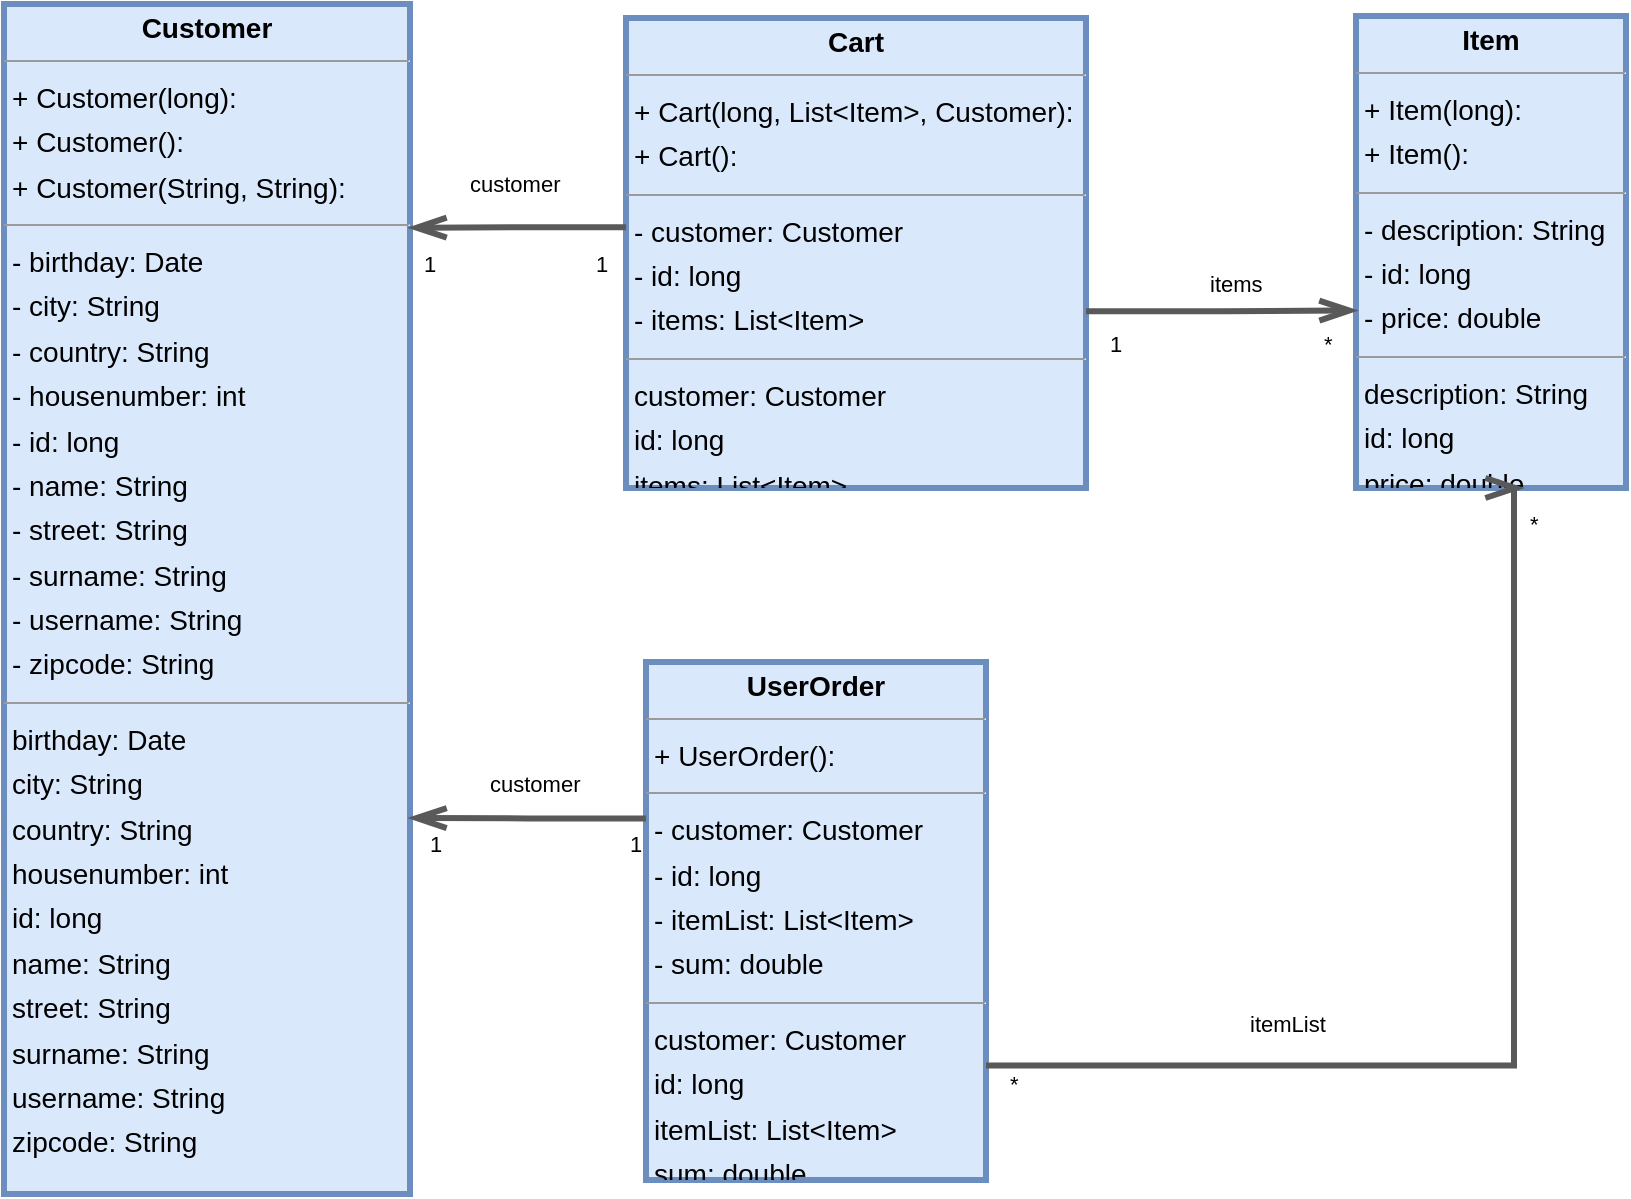 <mxfile version="22.0.0" type="device">
  <diagram id="B9jAXz5JZKH3i34ynNqD" name="Page-1">
    <mxGraphModel dx="1266" dy="1179" grid="1" gridSize="13" guides="1" tooltips="1" connect="1" arrows="1" fold="1" page="0" pageScale="1" pageWidth="827" pageHeight="1169" background="#ffffff" math="0" shadow="0">
      <root>
        <mxCell id="0" />
        <mxCell id="1" parent="0" />
        <mxCell id="node1" value="&lt;p style=&quot;margin:0px;margin-top:4px;text-align:center;&quot;&gt;&lt;b&gt;Cart&lt;/b&gt;&lt;/p&gt;&lt;hr size=&quot;1&quot;/&gt;&lt;p style=&quot;margin:0 0 0 4px;line-height:1.6;&quot;&gt;+ Cart(long, List&amp;lt;Item&amp;gt;, Customer): &lt;br/&gt;+ Cart(): &lt;/p&gt;&lt;hr size=&quot;1&quot;/&gt;&lt;p style=&quot;margin:0 0 0 4px;line-height:1.6;&quot;&gt;- customer: Customer&lt;br/&gt;- id: long&lt;br/&gt;- items: List&amp;lt;Item&amp;gt;&lt;/p&gt;&lt;hr size=&quot;1&quot;/&gt;&lt;p style=&quot;margin:0 0 0 4px;line-height:1.6;&quot;&gt; customer: Customer&lt;br/&gt; id: long&lt;br/&gt; items: List&amp;lt;Item&amp;gt;&lt;/p&gt;" style="verticalAlign=top;align=left;overflow=fill;fontSize=14;fontFamily=Helvetica;html=1;rounded=0;shadow=0;comic=0;labelBackgroundColor=none;strokeWidth=3;fillColor=#dae8fc;strokeColor=#6c8ebf;" parent="1" vertex="1">
          <mxGeometry x="210" y="-290" width="230" height="235" as="geometry" />
        </mxCell>
        <mxCell id="node3" value="&lt;p style=&quot;margin:0px;margin-top:4px;text-align:center;&quot;&gt;&lt;b&gt;Customer&lt;/b&gt;&lt;/p&gt;&lt;hr size=&quot;1&quot;/&gt;&lt;p style=&quot;margin:0 0 0 4px;line-height:1.6;&quot;&gt;+ Customer(long): &lt;br/&gt;+ Customer(): &lt;br/&gt;+ Customer(String, String): &lt;/p&gt;&lt;hr size=&quot;1&quot;/&gt;&lt;p style=&quot;margin:0 0 0 4px;line-height:1.6;&quot;&gt;- birthday: Date&lt;br/&gt;- city: String&lt;br/&gt;- country: String&lt;br/&gt;- housenumber: int&lt;br/&gt;- id: long&lt;br/&gt;- name: String&lt;br/&gt;- street: String&lt;br/&gt;- surname: String&lt;br/&gt;- username: String&lt;br/&gt;- zipcode: String&lt;/p&gt;&lt;hr size=&quot;1&quot;/&gt;&lt;p style=&quot;margin:0 0 0 4px;line-height:1.6;&quot;&gt; birthday: Date&lt;br/&gt; city: String&lt;br/&gt; country: String&lt;br/&gt; housenumber: int&lt;br/&gt; id: long&lt;br/&gt; name: String&lt;br/&gt; street: String&lt;br/&gt; surname: String&lt;br/&gt; username: String&lt;br/&gt; zipcode: String&lt;/p&gt;" style="verticalAlign=top;align=left;overflow=fill;fontSize=14;fontFamily=Helvetica;html=1;rounded=0;shadow=0;comic=0;labelBackgroundColor=none;strokeWidth=3;fillColor=#dae8fc;strokeColor=#6c8ebf;" parent="1" vertex="1">
          <mxGeometry x="-101" y="-297" width="203" height="595" as="geometry" />
        </mxCell>
        <mxCell id="node0" value="&lt;p style=&quot;margin:0px;margin-top:4px;text-align:center;&quot;&gt;&lt;b&gt;Item&lt;/b&gt;&lt;/p&gt;&lt;hr size=&quot;1&quot;/&gt;&lt;p style=&quot;margin:0 0 0 4px;line-height:1.6;&quot;&gt;+ Item(long): &lt;br/&gt;+ Item(): &lt;/p&gt;&lt;hr size=&quot;1&quot;/&gt;&lt;p style=&quot;margin:0 0 0 4px;line-height:1.6;&quot;&gt;- description: String&lt;br/&gt;- id: long&lt;br/&gt;- price: double&lt;/p&gt;&lt;hr size=&quot;1&quot;/&gt;&lt;p style=&quot;margin:0 0 0 4px;line-height:1.6;&quot;&gt; description: String&lt;br/&gt; id: long&lt;br/&gt; price: double&lt;/p&gt;" style="verticalAlign=top;align=left;overflow=fill;fontSize=14;fontFamily=Helvetica;html=1;rounded=0;shadow=0;comic=0;labelBackgroundColor=none;strokeWidth=3;fillColor=#dae8fc;strokeColor=#6c8ebf;" parent="1" vertex="1">
          <mxGeometry x="575" y="-291" width="135" height="236" as="geometry" />
        </mxCell>
        <mxCell id="node2" value="&lt;p style=&quot;margin:0px;margin-top:4px;text-align:center;&quot;&gt;&lt;b&gt;UserOrder&lt;/b&gt;&lt;/p&gt;&lt;hr size=&quot;1&quot;/&gt;&lt;p style=&quot;margin:0 0 0 4px;line-height:1.6;&quot;&gt;+ UserOrder(): &lt;/p&gt;&lt;hr size=&quot;1&quot;/&gt;&lt;p style=&quot;margin:0 0 0 4px;line-height:1.6;&quot;&gt;- customer: Customer&lt;br/&gt;- id: long&lt;br/&gt;- itemList: List&amp;lt;Item&amp;gt;&lt;br/&gt;- sum: double&lt;/p&gt;&lt;hr size=&quot;1&quot;/&gt;&lt;p style=&quot;margin:0 0 0 4px;line-height:1.6;&quot;&gt; customer: Customer&lt;br/&gt; id: long&lt;br/&gt; itemList: List&amp;lt;Item&amp;gt;&lt;br/&gt; sum: double&lt;/p&gt;" style="verticalAlign=top;align=left;overflow=fill;fontSize=14;fontFamily=Helvetica;html=1;rounded=0;shadow=0;comic=0;labelBackgroundColor=none;strokeWidth=3;fillColor=#dae8fc;strokeColor=#6c8ebf;" parent="1" vertex="1">
          <mxGeometry x="220" y="32" width="170" height="259" as="geometry" />
        </mxCell>
        <mxCell id="edge0" value="" style="html=1;rounded=0;edgeStyle=orthogonalEdgeStyle;dashed=0;startArrow=diamondThinstartSize=12;endArrow=openThin;endSize=12;strokeColor=#595959;exitX=0.000;exitY=0.445;exitDx=0;exitDy=0;entryX=1.000;entryY=0.188;entryDx=0;entryDy=0;strokeWidth=3;" parent="1" source="node1" target="node3" edge="1">
          <mxGeometry width="50" height="50" relative="1" as="geometry">
            <Array as="points" />
          </mxGeometry>
        </mxCell>
        <mxCell id="label0" value="1" style="edgeLabel;resizable=0;html=1;align=left;verticalAlign=top;strokeColor=default;rounded=0;" parent="edge0" vertex="1" connectable="0">
          <mxGeometry x="193" y="-180" as="geometry" />
        </mxCell>
        <mxCell id="label4" value="1" style="edgeLabel;resizable=0;html=1;align=left;verticalAlign=top;strokeColor=default;rounded=0;" parent="edge0" vertex="1" connectable="0">
          <mxGeometry x="107" y="-180" as="geometry" />
        </mxCell>
        <mxCell id="label5" value="customer" style="edgeLabel;resizable=0;html=1;align=left;verticalAlign=top;strokeColor=default;rounded=0;" parent="edge0" vertex="1" connectable="0">
          <mxGeometry x="130" y="-220" as="geometry" />
        </mxCell>
        <mxCell id="edge1" value="" style="html=1;rounded=0;edgeStyle=orthogonalEdgeStyle;dashed=0;startArrow=diamondThinstartSize=12;endArrow=openThin;endSize=12;strokeColor=#595959;exitX=1.000;exitY=0.624;exitDx=0;exitDy=0;entryX=0.000;entryY=0.624;entryDx=0;entryDy=0;strokeWidth=3;" parent="1" source="node1" target="node0" edge="1">
          <mxGeometry width="50" height="50" relative="1" as="geometry">
            <Array as="points" />
          </mxGeometry>
        </mxCell>
        <mxCell id="label6" value="1" style="edgeLabel;resizable=0;html=1;align=left;verticalAlign=top;strokeColor=default;rounded=0;" parent="edge1" vertex="1" connectable="0">
          <mxGeometry x="450" y="-140" as="geometry" />
        </mxCell>
        <mxCell id="label10" value="*" style="edgeLabel;resizable=0;html=1;align=left;verticalAlign=top;strokeColor=default;rounded=0;" parent="edge1" vertex="1" connectable="0">
          <mxGeometry x="557" y="-140" as="geometry" />
        </mxCell>
        <mxCell id="label11" value="items" style="edgeLabel;resizable=0;html=1;align=left;verticalAlign=top;strokeColor=default;rounded=0;" parent="edge1" vertex="1" connectable="0">
          <mxGeometry x="500" y="-170" as="geometry" />
        </mxCell>
        <mxCell id="edge2" value="" style="html=1;rounded=0;edgeStyle=orthogonalEdgeStyle;dashed=0;startArrow=diamondThinstartSize=12;endArrow=openThin;endSize=12;strokeColor=#595959;exitX=0.000;exitY=0.302;exitDx=0;exitDy=0;entryX=1.000;entryY=0.684;entryDx=0;entryDy=0;strokeWidth=3;" parent="1" source="node2" target="node3" edge="1">
          <mxGeometry width="50" height="50" relative="1" as="geometry">
            <Array as="points" />
          </mxGeometry>
        </mxCell>
        <mxCell id="label12" value="1" style="edgeLabel;resizable=0;html=1;align=left;verticalAlign=top;strokeColor=default;rounded=0;" parent="edge2" vertex="1" connectable="0">
          <mxGeometry x="210" y="110" as="geometry" />
        </mxCell>
        <mxCell id="label16" value="1" style="edgeLabel;resizable=0;html=1;align=left;verticalAlign=top;strokeColor=default;rounded=0;" parent="edge2" vertex="1" connectable="0">
          <mxGeometry x="110" y="110" as="geometry" />
        </mxCell>
        <mxCell id="label17" value="customer" style="edgeLabel;resizable=0;html=1;align=left;verticalAlign=top;strokeColor=default;rounded=0;" parent="edge2" vertex="1" connectable="0">
          <mxGeometry x="140" y="80" as="geometry" />
        </mxCell>
        <mxCell id="edge3" value="" style="html=1;rounded=0;edgeStyle=orthogonalEdgeStyle;dashed=0;startArrow=diamondThinstartSize=12;endArrow=openThin;endSize=12;strokeColor=#595959;exitX=1.000;exitY=0.779;exitDx=0;exitDy=0;entryX=0.615;entryY=1;entryDx=0;entryDy=0;entryPerimeter=0;strokeWidth=3;" parent="1" source="node2" target="node0" edge="1">
          <mxGeometry width="50" height="50" relative="1" as="geometry">
            <Array as="points">
              <mxPoint x="654" y="234" />
              <mxPoint x="654" y="-55" />
            </Array>
          </mxGeometry>
        </mxCell>
        <mxCell id="label22" value="*" style="edgeLabel;resizable=0;html=1;align=left;verticalAlign=top;strokeColor=default;rounded=0;" parent="edge3" vertex="1" connectable="0">
          <mxGeometry x="660" y="-50" as="geometry" />
        </mxCell>
        <mxCell id="label23" value="itemList" style="edgeLabel;resizable=0;html=1;align=left;verticalAlign=top;strokeColor=default;rounded=0;" parent="edge3" vertex="1" connectable="0">
          <mxGeometry x="520" y="200" as="geometry" />
        </mxCell>
        <mxCell id="Q-Vyny5sYTnrkCwal97b-1" value="*" style="edgeLabel;resizable=0;html=1;align=left;verticalAlign=top;strokeColor=default;rounded=0;" parent="1" vertex="1" connectable="0">
          <mxGeometry x="400" y="230" as="geometry" />
        </mxCell>
      </root>
    </mxGraphModel>
  </diagram>
</mxfile>
